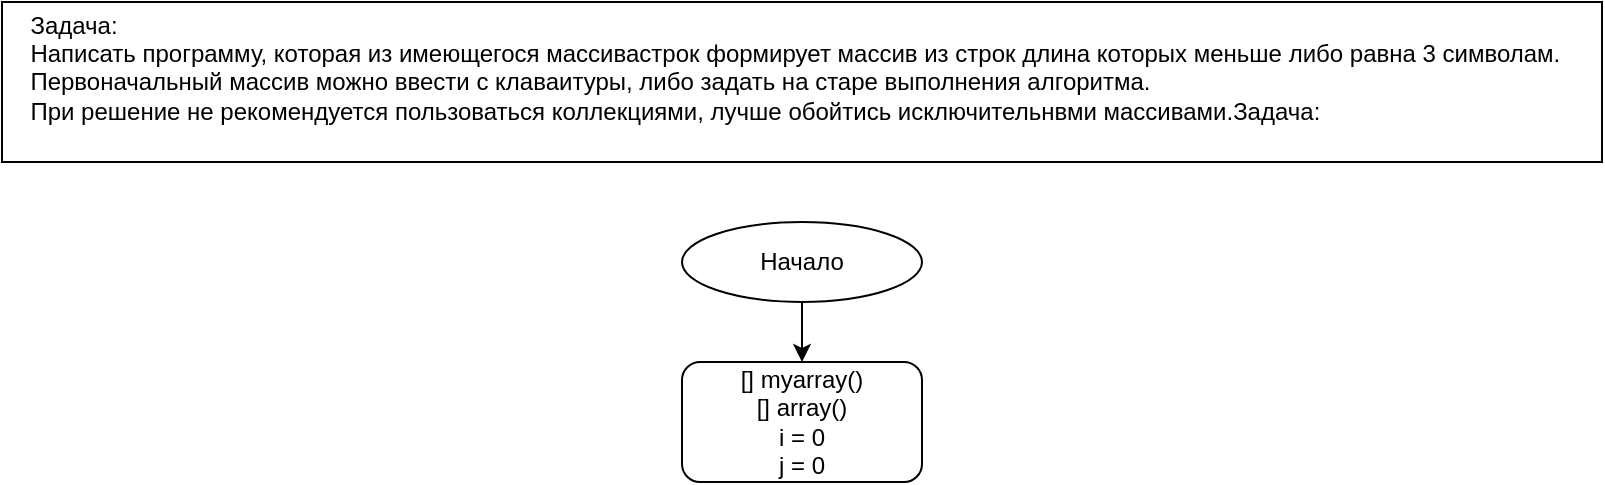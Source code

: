 <mxfile>
    <diagram id="R65bfkqB5BfwI4jI_dHJ" name="Страница 1">
        <mxGraphModel dx="1094" dy="415" grid="1" gridSize="10" guides="1" tooltips="1" connect="1" arrows="1" fold="1" page="1" pageScale="1" pageWidth="827" pageHeight="1169" math="0" shadow="0">
            <root>
                <mxCell id="0"/>
                <mxCell id="1" parent="0"/>
                <mxCell id="6" style="edgeStyle=none;html=1;exitX=0.5;exitY=1;exitDx=0;exitDy=0;entryX=0.5;entryY=0;entryDx=0;entryDy=0;fontFamily=Helvetica;fontSize=12;" edge="1" parent="1" source="2" target="5">
                    <mxGeometry relative="1" as="geometry"/>
                </mxCell>
                <mxCell id="2" value="Начало" style="ellipse;whiteSpace=wrap;html=1;" vertex="1" parent="1">
                    <mxGeometry x="360" y="130" width="120" height="40" as="geometry"/>
                </mxCell>
                <mxCell id="4" value="&lt;div style=&quot;text-align: justify&quot;&gt;Задача:&amp;nbsp;&lt;/div&gt;&lt;div style=&quot;text-align: justify&quot;&gt;Написать программу, которая из имеющегося массивастрок формирует массив из строк длина которых меньше либо равна 3 символам.&amp;nbsp;&amp;nbsp;&lt;/div&gt;&lt;div style=&quot;text-align: justify&quot;&gt;Первоначальный массив можно ввести с клаваитуры, либо задать на старе выполнения алгоритма.&amp;nbsp;&lt;/div&gt;&lt;div style=&quot;text-align: justify&quot;&gt;При решение не рекомендуется пользоваться коллекциями, лучше обойтись исключительнвми массивами.&lt;span&gt;Задача:&amp;nbsp;&lt;/span&gt;&lt;/div&gt;&lt;div style=&quot;text-align: justify&quot;&gt;&lt;br&gt;&lt;/div&gt;" style="rounded=0;whiteSpace=wrap;html=1;fontFamily=Helvetica;fontSize=12;" vertex="1" parent="1">
                    <mxGeometry x="20" y="20" width="800" height="80" as="geometry"/>
                </mxCell>
                <mxCell id="5" value="[] myarray()&lt;br&gt;[] array()&lt;br&gt;i = 0&lt;br&gt;j = 0" style="rounded=1;whiteSpace=wrap;html=1;fontFamily=Helvetica;fontSize=12;" vertex="1" parent="1">
                    <mxGeometry x="360" y="200" width="120" height="60" as="geometry"/>
                </mxCell>
            </root>
        </mxGraphModel>
    </diagram>
</mxfile>